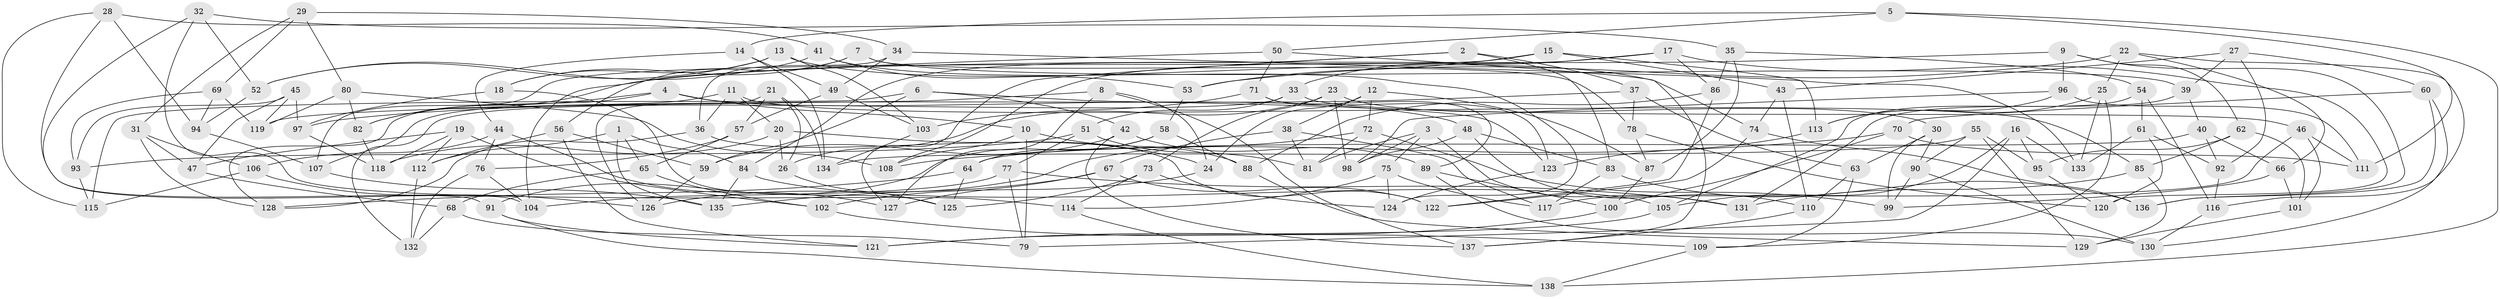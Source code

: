 // Generated by graph-tools (version 1.1) at 2025/11/02/27/25 16:11:48]
// undirected, 138 vertices, 276 edges
graph export_dot {
graph [start="1"]
  node [color=gray90,style=filled];
  1;
  2;
  3;
  4;
  5;
  6;
  7;
  8;
  9;
  10;
  11;
  12;
  13;
  14;
  15;
  16;
  17;
  18;
  19;
  20;
  21;
  22;
  23;
  24;
  25;
  26;
  27;
  28;
  29;
  30;
  31;
  32;
  33;
  34;
  35;
  36;
  37;
  38;
  39;
  40;
  41;
  42;
  43;
  44;
  45;
  46;
  47;
  48;
  49;
  50;
  51;
  52;
  53;
  54;
  55;
  56;
  57;
  58;
  59;
  60;
  61;
  62;
  63;
  64;
  65;
  66;
  67;
  68;
  69;
  70;
  71;
  72;
  73;
  74;
  75;
  76;
  77;
  78;
  79;
  80;
  81;
  82;
  83;
  84;
  85;
  86;
  87;
  88;
  89;
  90;
  91;
  92;
  93;
  94;
  95;
  96;
  97;
  98;
  99;
  100;
  101;
  102;
  103;
  104;
  105;
  106;
  107;
  108;
  109;
  110;
  111;
  112;
  113;
  114;
  115;
  116;
  117;
  118;
  119;
  120;
  121;
  122;
  123;
  124;
  125;
  126;
  127;
  128;
  129;
  130;
  131;
  132;
  133;
  134;
  135;
  136;
  137;
  138;
  1 -- 65;
  1 -- 135;
  1 -- 112;
  1 -- 84;
  2 -- 84;
  2 -- 37;
  2 -- 127;
  2 -- 83;
  3 -- 81;
  3 -- 75;
  3 -- 131;
  3 -- 98;
  4 -- 128;
  4 -- 10;
  4 -- 48;
  4 -- 82;
  5 -- 111;
  5 -- 50;
  5 -- 14;
  5 -- 138;
  6 -- 59;
  6 -- 123;
  6 -- 42;
  6 -- 115;
  7 -- 18;
  7 -- 78;
  7 -- 39;
  7 -- 56;
  8 -- 137;
  8 -- 24;
  8 -- 119;
  8 -- 127;
  9 -- 96;
  9 -- 136;
  9 -- 82;
  9 -- 62;
  10 -- 79;
  10 -- 88;
  10 -- 108;
  11 -- 85;
  11 -- 20;
  11 -- 107;
  11 -- 36;
  12 -- 72;
  12 -- 24;
  12 -- 38;
  12 -- 87;
  13 -- 52;
  13 -- 103;
  13 -- 18;
  13 -- 74;
  14 -- 49;
  14 -- 44;
  14 -- 134;
  15 -- 107;
  15 -- 113;
  15 -- 53;
  15 -- 43;
  16 -- 105;
  16 -- 95;
  16 -- 79;
  16 -- 133;
  17 -- 33;
  17 -- 86;
  17 -- 120;
  17 -- 108;
  18 -- 125;
  18 -- 97;
  19 -- 112;
  19 -- 118;
  19 -- 47;
  19 -- 102;
  20 -- 118;
  20 -- 24;
  20 -- 26;
  21 -- 134;
  21 -- 126;
  21 -- 26;
  21 -- 57;
  22 -- 25;
  22 -- 116;
  22 -- 53;
  22 -- 66;
  23 -- 73;
  23 -- 98;
  23 -- 26;
  23 -- 30;
  24 -- 102;
  25 -- 133;
  25 -- 109;
  25 -- 113;
  26 -- 125;
  27 -- 92;
  27 -- 60;
  27 -- 39;
  27 -- 43;
  28 -- 94;
  28 -- 115;
  28 -- 41;
  28 -- 104;
  29 -- 34;
  29 -- 69;
  29 -- 31;
  29 -- 80;
  30 -- 99;
  30 -- 90;
  30 -- 63;
  31 -- 128;
  31 -- 106;
  31 -- 47;
  32 -- 35;
  32 -- 91;
  32 -- 52;
  32 -- 114;
  33 -- 51;
  33 -- 132;
  33 -- 46;
  34 -- 36;
  34 -- 49;
  34 -- 133;
  35 -- 87;
  35 -- 86;
  35 -- 54;
  36 -- 122;
  36 -- 128;
  37 -- 78;
  37 -- 63;
  37 -- 97;
  38 -- 117;
  38 -- 67;
  38 -- 81;
  39 -- 40;
  39 -- 131;
  40 -- 64;
  40 -- 66;
  40 -- 92;
  41 -- 52;
  41 -- 53;
  41 -- 124;
  42 -- 89;
  42 -- 137;
  42 -- 59;
  43 -- 74;
  43 -- 110;
  44 -- 127;
  44 -- 106;
  44 -- 76;
  45 -- 93;
  45 -- 119;
  45 -- 97;
  45 -- 47;
  46 -- 111;
  46 -- 117;
  46 -- 101;
  47 -- 68;
  48 -- 110;
  48 -- 83;
  48 -- 98;
  49 -- 103;
  49 -- 57;
  50 -- 71;
  50 -- 104;
  50 -- 137;
  51 -- 77;
  51 -- 81;
  51 -- 93;
  52 -- 94;
  53 -- 58;
  54 -- 61;
  54 -- 116;
  54 -- 105;
  55 -- 129;
  55 -- 95;
  55 -- 134;
  55 -- 90;
  56 -- 59;
  56 -- 121;
  56 -- 112;
  57 -- 76;
  57 -- 65;
  58 -- 64;
  58 -- 88;
  58 -- 91;
  59 -- 126;
  60 -- 136;
  60 -- 130;
  60 -- 70;
  61 -- 120;
  61 -- 133;
  61 -- 92;
  62 -- 101;
  62 -- 85;
  62 -- 95;
  63 -- 110;
  63 -- 109;
  64 -- 128;
  64 -- 125;
  65 -- 102;
  65 -- 68;
  66 -- 99;
  66 -- 101;
  67 -- 127;
  67 -- 122;
  67 -- 135;
  68 -- 79;
  68 -- 132;
  69 -- 119;
  69 -- 94;
  69 -- 93;
  70 -- 111;
  70 -- 100;
  70 -- 108;
  71 -- 103;
  71 -- 123;
  71 -- 89;
  72 -- 126;
  72 -- 81;
  72 -- 99;
  73 -- 114;
  73 -- 124;
  73 -- 125;
  74 -- 136;
  74 -- 122;
  75 -- 124;
  75 -- 114;
  75 -- 117;
  76 -- 132;
  76 -- 104;
  77 -- 79;
  77 -- 131;
  77 -- 104;
  78 -- 87;
  78 -- 120;
  80 -- 82;
  80 -- 108;
  80 -- 119;
  82 -- 118;
  83 -- 117;
  83 -- 136;
  84 -- 105;
  84 -- 135;
  85 -- 129;
  85 -- 131;
  86 -- 88;
  86 -- 122;
  87 -- 100;
  88 -- 129;
  89 -- 130;
  89 -- 100;
  90 -- 99;
  90 -- 130;
  91 -- 138;
  91 -- 121;
  92 -- 116;
  93 -- 115;
  94 -- 107;
  95 -- 120;
  96 -- 98;
  96 -- 113;
  96 -- 111;
  97 -- 118;
  100 -- 121;
  101 -- 129;
  102 -- 109;
  103 -- 134;
  105 -- 121;
  106 -- 126;
  106 -- 115;
  107 -- 135;
  109 -- 138;
  110 -- 137;
  112 -- 132;
  113 -- 123;
  114 -- 138;
  116 -- 130;
  123 -- 124;
}
